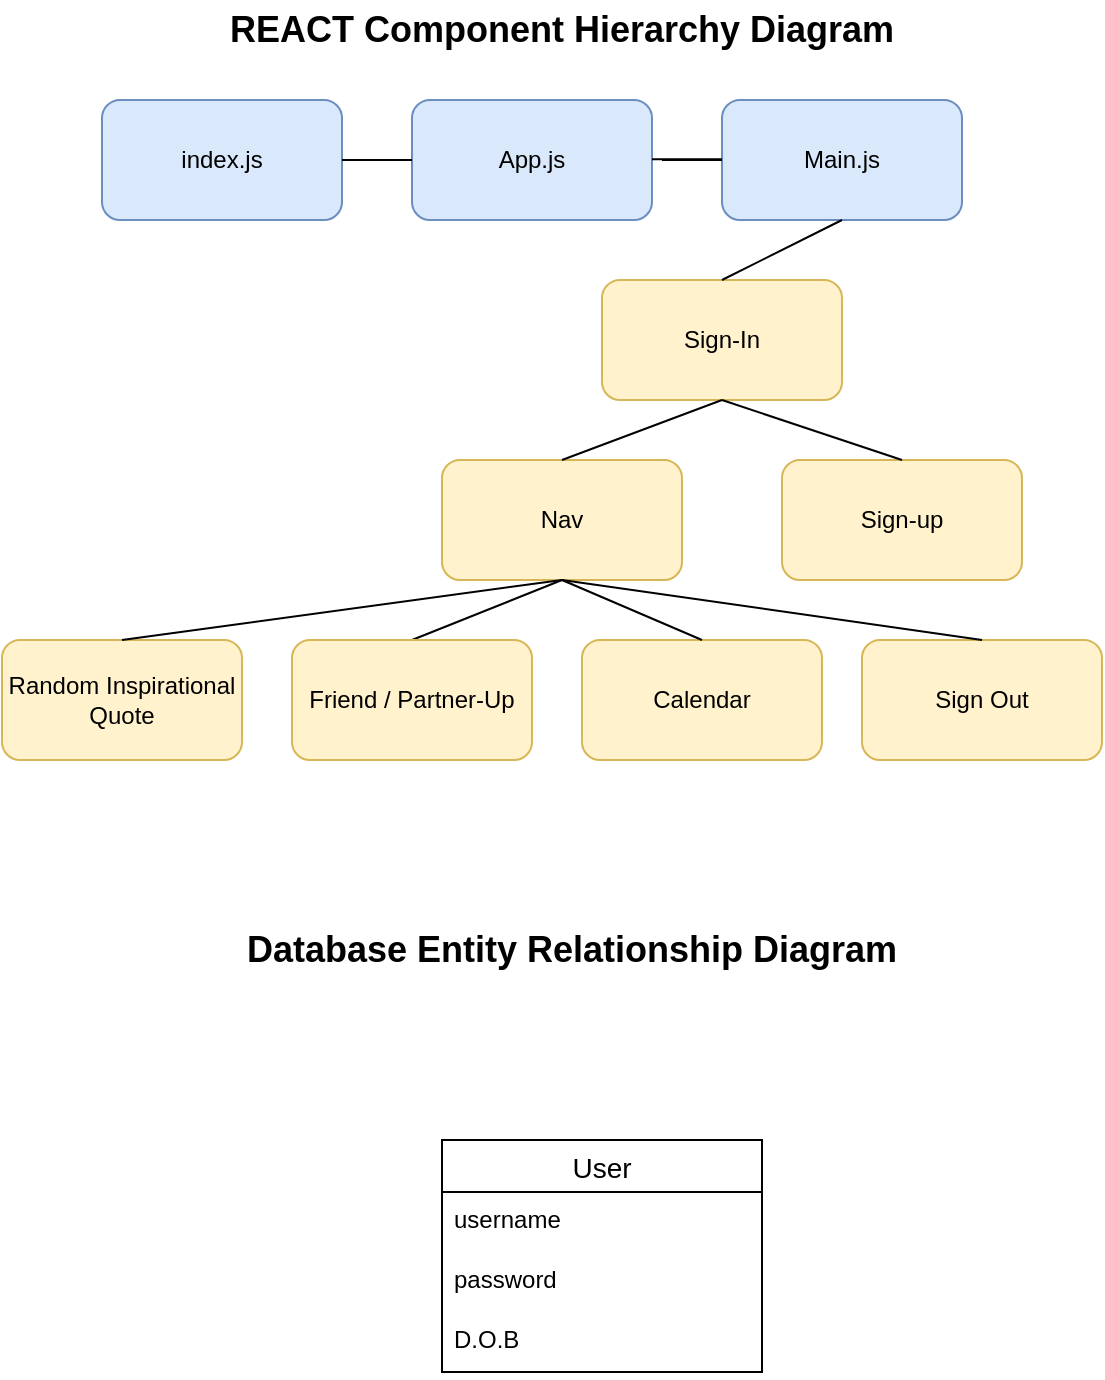 <mxfile version="22.1.4" type="github">
  <diagram name="Page-1" id="QrUAsVWPGcIq_63rxCye">
    <mxGraphModel dx="1148" dy="663" grid="1" gridSize="10" guides="1" tooltips="1" connect="1" arrows="1" fold="1" page="1" pageScale="1" pageWidth="850" pageHeight="1100" math="0" shadow="0">
      <root>
        <mxCell id="0" />
        <mxCell id="1" parent="0" />
        <mxCell id="eRKk0PQ4raj9YHU75m1a-1" value="index.js" style="rounded=1;whiteSpace=wrap;html=1;fillColor=#dae8fc;strokeColor=#6c8ebf;" vertex="1" parent="1">
          <mxGeometry x="150" y="190" width="120" height="60" as="geometry" />
        </mxCell>
        <mxCell id="eRKk0PQ4raj9YHU75m1a-3" value="Main.js" style="rounded=1;whiteSpace=wrap;html=1;fillColor=#dae8fc;strokeColor=#6c8ebf;" vertex="1" parent="1">
          <mxGeometry x="460" y="190" width="120" height="60" as="geometry" />
        </mxCell>
        <mxCell id="eRKk0PQ4raj9YHU75m1a-4" value="App.js" style="rounded=1;whiteSpace=wrap;html=1;fillColor=#dae8fc;strokeColor=#6c8ebf;" vertex="1" parent="1">
          <mxGeometry x="305" y="190" width="120" height="60" as="geometry" />
        </mxCell>
        <mxCell id="eRKk0PQ4raj9YHU75m1a-5" value="Sign-In" style="rounded=1;whiteSpace=wrap;html=1;fillColor=#fff2cc;strokeColor=#d6b656;" vertex="1" parent="1">
          <mxGeometry x="400" y="280" width="120" height="60" as="geometry" />
        </mxCell>
        <mxCell id="eRKk0PQ4raj9YHU75m1a-6" value="Nav" style="rounded=1;whiteSpace=wrap;html=1;fillColor=#fff2cc;strokeColor=#d6b656;" vertex="1" parent="1">
          <mxGeometry x="320" y="370" width="120" height="60" as="geometry" />
        </mxCell>
        <mxCell id="eRKk0PQ4raj9YHU75m1a-11" value="" style="endArrow=none;html=1;rounded=0;exitX=0.5;exitY=0;exitDx=0;exitDy=0;" edge="1" parent="1" source="eRKk0PQ4raj9YHU75m1a-5">
          <mxGeometry width="50" height="50" relative="1" as="geometry">
            <mxPoint x="450" y="430" as="sourcePoint" />
            <mxPoint x="520" y="250" as="targetPoint" />
            <Array as="points">
              <mxPoint x="520" y="250" />
            </Array>
          </mxGeometry>
        </mxCell>
        <mxCell id="eRKk0PQ4raj9YHU75m1a-14" value="" style="endArrow=none;html=1;rounded=0;exitX=0.5;exitY=0;exitDx=0;exitDy=0;" edge="1" parent="1" source="eRKk0PQ4raj9YHU75m1a-6">
          <mxGeometry width="50" height="50" relative="1" as="geometry">
            <mxPoint x="410" y="390" as="sourcePoint" />
            <mxPoint x="460" y="340" as="targetPoint" />
          </mxGeometry>
        </mxCell>
        <mxCell id="eRKk0PQ4raj9YHU75m1a-15" value="" style="endArrow=none;html=1;rounded=0;" edge="1" parent="1">
          <mxGeometry width="50" height="50" relative="1" as="geometry">
            <mxPoint x="430" y="220" as="sourcePoint" />
            <mxPoint x="460" y="220" as="targetPoint" />
            <Array as="points">
              <mxPoint x="430" y="220" />
            </Array>
          </mxGeometry>
        </mxCell>
        <mxCell id="eRKk0PQ4raj9YHU75m1a-17" value="" style="endArrow=none;html=1;rounded=0;entryX=0;entryY=0.5;entryDx=0;entryDy=0;" edge="1" parent="1" target="eRKk0PQ4raj9YHU75m1a-4">
          <mxGeometry width="50" height="50" relative="1" as="geometry">
            <mxPoint x="305" y="220" as="sourcePoint" />
            <mxPoint x="290" y="210" as="targetPoint" />
            <Array as="points">
              <mxPoint x="270" y="220" />
            </Array>
          </mxGeometry>
        </mxCell>
        <mxCell id="eRKk0PQ4raj9YHU75m1a-20" value="" style="endArrow=none;html=1;rounded=0;entryX=0;entryY=0.5;entryDx=0;entryDy=0;" edge="1" parent="1">
          <mxGeometry width="50" height="50" relative="1" as="geometry">
            <mxPoint x="460" y="219.62" as="sourcePoint" />
            <mxPoint x="460" y="219.62" as="targetPoint" />
            <Array as="points">
              <mxPoint x="425" y="219.62" />
            </Array>
          </mxGeometry>
        </mxCell>
        <mxCell id="eRKk0PQ4raj9YHU75m1a-21" value="Calendar" style="rounded=1;whiteSpace=wrap;html=1;fillColor=#fff2cc;strokeColor=#d6b656;" vertex="1" parent="1">
          <mxGeometry x="390" y="460" width="120" height="60" as="geometry" />
        </mxCell>
        <mxCell id="eRKk0PQ4raj9YHU75m1a-22" value="Random Inspirational Quote" style="rounded=1;whiteSpace=wrap;html=1;fillColor=#fff2cc;strokeColor=#d6b656;" vertex="1" parent="1">
          <mxGeometry x="100" y="460" width="120" height="60" as="geometry" />
        </mxCell>
        <mxCell id="eRKk0PQ4raj9YHU75m1a-23" value="Sign Out" style="rounded=1;whiteSpace=wrap;html=1;fillColor=#fff2cc;strokeColor=#d6b656;" vertex="1" parent="1">
          <mxGeometry x="530" y="460" width="120" height="60" as="geometry" />
        </mxCell>
        <mxCell id="eRKk0PQ4raj9YHU75m1a-24" value="" style="endArrow=none;html=1;rounded=0;exitX=0.5;exitY=0;exitDx=0;exitDy=0;" edge="1" parent="1" source="eRKk0PQ4raj9YHU75m1a-21">
          <mxGeometry width="50" height="50" relative="1" as="geometry">
            <mxPoint x="379.62" y="460" as="sourcePoint" />
            <mxPoint x="380" y="430" as="targetPoint" />
          </mxGeometry>
        </mxCell>
        <mxCell id="eRKk0PQ4raj9YHU75m1a-25" value="Sign-up" style="rounded=1;whiteSpace=wrap;html=1;fillColor=#fff2cc;strokeColor=#d6b656;" vertex="1" parent="1">
          <mxGeometry x="490" y="370" width="120" height="60" as="geometry" />
        </mxCell>
        <mxCell id="eRKk0PQ4raj9YHU75m1a-26" value="" style="endArrow=none;html=1;rounded=0;entryX=0.5;entryY=0;entryDx=0;entryDy=0;exitX=0.5;exitY=0;exitDx=0;exitDy=0;" edge="1" parent="1" source="eRKk0PQ4raj9YHU75m1a-25" target="eRKk0PQ4raj9YHU75m1a-25">
          <mxGeometry width="50" height="50" relative="1" as="geometry">
            <mxPoint x="590" y="340" as="sourcePoint" />
            <mxPoint x="630" y="309.62" as="targetPoint" />
            <Array as="points">
              <mxPoint x="460" y="340" />
            </Array>
          </mxGeometry>
        </mxCell>
        <mxCell id="eRKk0PQ4raj9YHU75m1a-28" value="" style="endArrow=none;html=1;rounded=0;exitX=0.5;exitY=0;exitDx=0;exitDy=0;entryX=0.5;entryY=1;entryDx=0;entryDy=0;" edge="1" parent="1" source="eRKk0PQ4raj9YHU75m1a-23" target="eRKk0PQ4raj9YHU75m1a-6">
          <mxGeometry width="50" height="50" relative="1" as="geometry">
            <mxPoint x="389.62" y="470" as="sourcePoint" />
            <mxPoint x="390" y="440" as="targetPoint" />
          </mxGeometry>
        </mxCell>
        <mxCell id="eRKk0PQ4raj9YHU75m1a-29" value="" style="endArrow=none;html=1;rounded=0;exitX=0.5;exitY=0;exitDx=0;exitDy=0;" edge="1" parent="1" source="eRKk0PQ4raj9YHU75m1a-22">
          <mxGeometry width="50" height="50" relative="1" as="geometry">
            <mxPoint x="520" y="470" as="sourcePoint" />
            <mxPoint x="380" y="430" as="targetPoint" />
          </mxGeometry>
        </mxCell>
        <mxCell id="eRKk0PQ4raj9YHU75m1a-30" value="" style="endArrow=none;html=1;rounded=0;exitX=0.5;exitY=0;exitDx=0;exitDy=0;" edge="1" parent="1" source="eRKk0PQ4raj9YHU75m1a-31">
          <mxGeometry width="50" height="50" relative="1" as="geometry">
            <mxPoint x="90" y="460" as="sourcePoint" />
            <mxPoint x="380" y="430" as="targetPoint" />
          </mxGeometry>
        </mxCell>
        <mxCell id="eRKk0PQ4raj9YHU75m1a-31" value="Friend / Partner-Up" style="rounded=1;whiteSpace=wrap;html=1;fillColor=#fff2cc;strokeColor=#d6b656;" vertex="1" parent="1">
          <mxGeometry x="245" y="460" width="120" height="60" as="geometry" />
        </mxCell>
        <mxCell id="eRKk0PQ4raj9YHU75m1a-36" value="User" style="swimlane;fontStyle=0;childLayout=stackLayout;horizontal=1;startSize=26;horizontalStack=0;resizeParent=1;resizeParentMax=0;resizeLast=0;collapsible=1;marginBottom=0;align=center;fontSize=14;" vertex="1" parent="1">
          <mxGeometry x="320" y="710" width="160" height="116" as="geometry" />
        </mxCell>
        <mxCell id="eRKk0PQ4raj9YHU75m1a-37" value="username" style="text;strokeColor=none;fillColor=none;spacingLeft=4;spacingRight=4;overflow=hidden;rotatable=0;points=[[0,0.5],[1,0.5]];portConstraint=eastwest;fontSize=12;whiteSpace=wrap;html=1;" vertex="1" parent="eRKk0PQ4raj9YHU75m1a-36">
          <mxGeometry y="26" width="160" height="30" as="geometry" />
        </mxCell>
        <mxCell id="eRKk0PQ4raj9YHU75m1a-38" value="password" style="text;strokeColor=none;fillColor=none;spacingLeft=4;spacingRight=4;overflow=hidden;rotatable=0;points=[[0,0.5],[1,0.5]];portConstraint=eastwest;fontSize=12;whiteSpace=wrap;html=1;" vertex="1" parent="eRKk0PQ4raj9YHU75m1a-36">
          <mxGeometry y="56" width="160" height="30" as="geometry" />
        </mxCell>
        <mxCell id="eRKk0PQ4raj9YHU75m1a-39" value="D.O.B&lt;br&gt;" style="text;strokeColor=none;fillColor=none;spacingLeft=4;spacingRight=4;overflow=hidden;rotatable=0;points=[[0,0.5],[1,0.5]];portConstraint=eastwest;fontSize=12;whiteSpace=wrap;html=1;" vertex="1" parent="eRKk0PQ4raj9YHU75m1a-36">
          <mxGeometry y="86" width="160" height="30" as="geometry" />
        </mxCell>
        <mxCell id="eRKk0PQ4raj9YHU75m1a-40" value="&lt;b&gt;&lt;font style=&quot;font-size: 18px;&quot;&gt;REACT Component Hierarchy Diagram&lt;/font&gt;&lt;/b&gt;" style="text;strokeColor=none;align=center;fillColor=none;html=1;verticalAlign=middle;whiteSpace=wrap;rounded=0;" vertex="1" parent="1">
          <mxGeometry x="200" y="140" width="360" height="30" as="geometry" />
        </mxCell>
        <mxCell id="eRKk0PQ4raj9YHU75m1a-41" value="&lt;b&gt;&lt;font style=&quot;font-size: 18px;&quot;&gt;Database Entity Relationship Diagram&lt;/font&gt;&lt;/b&gt;" style="text;strokeColor=none;align=center;fillColor=none;html=1;verticalAlign=middle;whiteSpace=wrap;rounded=0;" vertex="1" parent="1">
          <mxGeometry x="200" y="600" width="370" height="30" as="geometry" />
        </mxCell>
      </root>
    </mxGraphModel>
  </diagram>
</mxfile>
